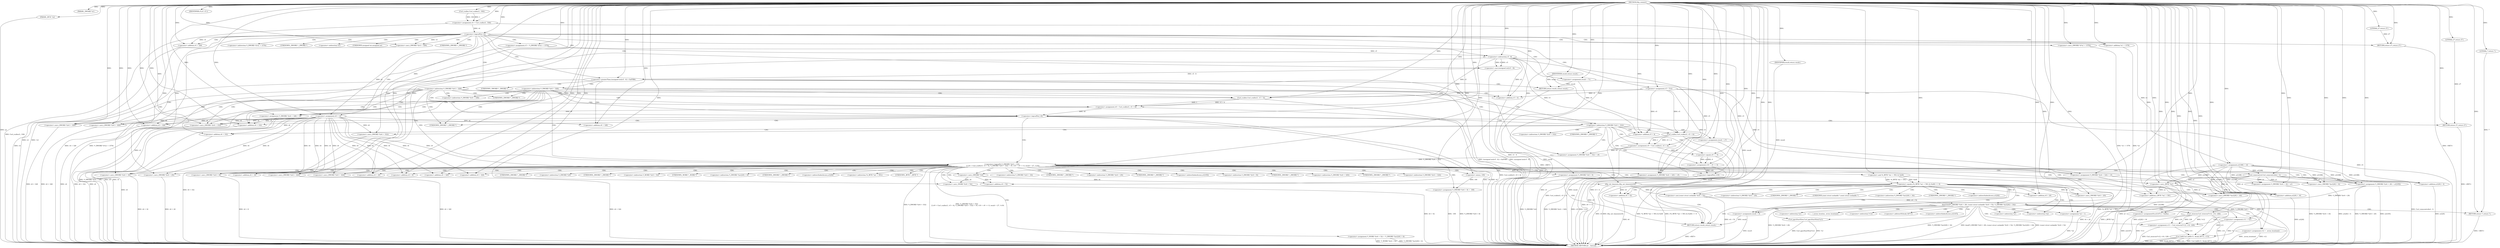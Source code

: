 digraph tftp_connect {  
"1000112" [label = "(METHOD,tftp_connect)" ]
"1000391" [label = "(METHOD_RETURN,int __fastcall)" ]
"1000113" [label = "(PARAM,_DWORD *a1)" ]
"1000114" [label = "(PARAM,_BYTE *a2)" ]
"1000127" [label = "(<operator>.assignment,v4 = Curl_ccalloc(1, 336))" ]
"1000129" [label = "(Curl_ccalloc,Curl_ccalloc(1, 336))" ]
"1000132" [label = "(<operator>.assignment,a1[188] = v4)" ]
"1000138" [label = "(<operator>.logicalNot,!v4)" ]
"1000140" [label = "(RETURN,return 27;,return 27;)" ]
"1000141" [label = "(LITERAL,27,return 27;)" ]
"1000142" [label = "(<operator>.assignment,v5 = *(_DWORD *)(*a1 + 1576))" ]
"1000145" [label = "(<operator>.cast,(_DWORD *)(*a1 + 1576))" ]
"1000147" [label = "(<operator>.addition,*a1 + 1576)" ]
"1000151" [label = "(<operator>.assignment,v6 = v4)" ]
"1000155" [label = "(IDENTIFIER,v5,if ( v5 ))" ]
"1000157" [label = "(<operator>.assignment,result = 71)" ]
"1000161" [label = "(<operator>.greaterThan,(unsigned int)(v5 - 8) > 0xFFB0)" ]
"1000162" [label = "(<operator>.cast,(unsigned int)(v5 - 8))" ]
"1000164" [label = "(<operator>.subtraction,v5 - 8)" ]
"1000168" [label = "(RETURN,return result;,return result;)" ]
"1000169" [label = "(IDENTIFIER,result,return result;)" ]
"1000172" [label = "(<operator>.cast,(_DWORD *)(v6 + 328))" ]
"1000174" [label = "(<operator>.addition,v6 + 328)" ]
"1000180" [label = "(<operator>.assignment,v5 = 512)" ]
"1000185" [label = "(<operator>.cast,(_DWORD *)(v4 + 328))" ]
"1000187" [label = "(<operator>.addition,v4 + 328)" ]
"1000191" [label = "(<operator>.assignment,v8 = Curl_ccalloc(1, v5 + 4))" ]
"1000193" [label = "(Curl_ccalloc,Curl_ccalloc(1, v5 + 4))" ]
"1000195" [label = "(<operator>.addition,v5 + 4)" ]
"1000198" [label = "(<operator>.assignment,*(_DWORD *)(v6 + 328) = v8)" ]
"1000200" [label = "(<operator>.cast,(_DWORD *)(v6 + 328))" ]
"1000202" [label = "(<operator>.addition,v6 + 328)" ]
"1000207" [label = "(<operator>.logicalNot,!v8)" ]
"1000209" [label = "(RETURN,return 27;,return 27;)" ]
"1000210" [label = "(LITERAL,27,return 27;)" ]
"1000213" [label = "(<operator>.logicalOr,*(_DWORD *)(v6 + 332)\n    || (v9 = Curl_ccalloc(1, v5 + 4), *(_DWORD *)(v6 + 332) = v9, v10 = v9 == 0, result = 27, !v10))" ]
"1000215" [label = "(<operator>.cast,(_DWORD *)(v6 + 332))" ]
"1000217" [label = "(<operator>.addition,v6 + 332)" ]
"1000221" [label = "(<operator>.assignment,v9 = Curl_ccalloc(1, v5 + 4))" ]
"1000223" [label = "(Curl_ccalloc,Curl_ccalloc(1, v5 + 4))" ]
"1000225" [label = "(<operator>.addition,v5 + 4)" ]
"1000229" [label = "(<operator>.assignment,*(_DWORD *)(v6 + 332) = v9)" ]
"1000231" [label = "(<operator>.cast,(_DWORD *)(v6 + 332))" ]
"1000233" [label = "(<operator>.addition,v6 + 332)" ]
"1000238" [label = "(<operator>.assignment,v10 = v9 == 0)" ]
"1000240" [label = "(<operator>.equals,v9 == 0)" ]
"1000244" [label = "(<operator>.assignment,result = 27)" ]
"1000247" [label = "(<operator>.logicalNot,!v10)" ]
"1000250" [label = "(Curl_conncontrol,Curl_conncontrol(a1, 1))" ]
"1000253" [label = "(<operator>.assignment,*(_DWORD *)(v6 + 16) = a1)" ]
"1000255" [label = "(<operator>.cast,(_DWORD *)(v6 + 16))" ]
"1000257" [label = "(<operator>.addition,v6 + 16)" ]
"1000261" [label = "(<operator>.assignment,*(_DWORD *)(v6 + 20) = a1[105])" ]
"1000263" [label = "(<operator>.cast,(_DWORD *)(v6 + 20))" ]
"1000265" [label = "(<operator>.addition,v6 + 20)" ]
"1000271" [label = "(<operator>.assignment,*(_DWORD *)(v6 + 8) = -100)" ]
"1000273" [label = "(<operator>.cast,(_DWORD *)(v6 + 8))" ]
"1000275" [label = "(<operator>.addition,v6 + 8)" ]
"1000278" [label = "(<operator>.minus,-100)" ]
"1000280" [label = "(<operator>.assignment,*(_DWORD *)(v6 + 320) = v5)" ]
"1000282" [label = "(<operator>.cast,(_DWORD *)(v6 + 320))" ]
"1000284" [label = "(<operator>.addition,v6 + 320)" ]
"1000288" [label = "(<operator>.assignment,*(_DWORD *)(v6 + 324) = v5)" ]
"1000290" [label = "(<operator>.cast,(_DWORD *)(v6 + 324))" ]
"1000292" [label = "(<operator>.addition,v6 + 324)" ]
"1000296" [label = "(<operator>.assignment,*(_DWORD *)v6 = 0)" ]
"1000298" [label = "(<operator>.cast,(_DWORD *)v6)" ]
"1000302" [label = "(<operator>.assignment,*(_WORD *)(v6 + 52) = *(_DWORD *)(a1[20] + 4))" ]
"1000304" [label = "(<operator>.cast,(_WORD *)(v6 + 52))" ]
"1000306" [label = "(<operator>.addition,v6 + 52)" ]
"1000310" [label = "(<operator>.cast,(_DWORD *)(a1[20] + 4))" ]
"1000312" [label = "(<operator>.addition,a1[20] + 4)" ]
"1000317" [label = "(tftp_set_timeouts,tftp_set_timeouts(v6))" ]
"1000320" [label = "(<operator>.equals,(*((_BYTE *)a1 + 591) & 0x40) == 0)" ]
"1000321" [label = "(<operator>.and,*((_BYTE *)a1 + 591) & 0x40)" ]
"1000323" [label = "(<operator>.addition,(_BYTE *)a1 + 591)" ]
"1000324" [label = "(<operator>.cast,(_BYTE *)a1)" ]
"1000332" [label = "(bind,bind(*(_DWORD *)(v6 + 20), (const struct sockaddr *)(v6 + 52), *(_DWORD *)(a1[20] + 16)))" ]
"1000334" [label = "(<operator>.cast,(_DWORD *)(v6 + 20))" ]
"1000336" [label = "(<operator>.addition,v6 + 20)" ]
"1000339" [label = "(<operator>.cast,(const struct sockaddr *)(v6 + 52))" ]
"1000341" [label = "(<operator>.addition,v6 + 52)" ]
"1000345" [label = "(<operator>.cast,(_DWORD *)(a1[20] + 16))" ]
"1000347" [label = "(<operator>.addition,a1[20] + 16)" ]
"1000353" [label = "(<operator>.assignment,v11 = *a1)" ]
"1000357" [label = "(<operator>.assignment,v12 = _errno_location())" ]
"1000360" [label = "(<operator>.assignment,v13 = Curl_strerror(*v12, v14, 128))" ]
"1000362" [label = "(Curl_strerror,Curl_strerror(*v12, v14, 128))" ]
"1000367" [label = "(Curl_failf,Curl_failf(v11, &unk_64711, v13))" ]
"1000372" [label = "(RETURN,return 7;,return 7;)" ]
"1000373" [label = "(LITERAL,7,return 7;)" ]
"1000374" [label = "(<operators>.assignmentOr,a1[147] |= 0x40u)" ]
"1000379" [label = "(Curl_pgrsStartNow,Curl_pgrsStartNow(*a1))" ]
"1000382" [label = "(<operator>.assignment,*a2 = 1)" ]
"1000386" [label = "(<operator>.assignment,result = 0)" ]
"1000389" [label = "(RETURN,return result;,return result;)" ]
"1000390" [label = "(IDENTIFIER,result,return result;)" ]
"1000144" [label = "(<operator>.indirection,*(_DWORD *)(*a1 + 1576))" ]
"1000146" [label = "(UNKNOWN,_DWORD *,_DWORD *)" ]
"1000148" [label = "(<operator>.indirection,*a1)" ]
"1000163" [label = "(UNKNOWN,unsigned int,unsigned int)" ]
"1000171" [label = "(<operator>.indirection,*(_DWORD *)(v6 + 328))" ]
"1000173" [label = "(UNKNOWN,_DWORD *,_DWORD *)" ]
"1000184" [label = "(<operator>.indirection,*(_DWORD *)(v4 + 328))" ]
"1000186" [label = "(UNKNOWN,_DWORD *,_DWORD *)" ]
"1000199" [label = "(<operator>.indirection,*(_DWORD *)(v6 + 328))" ]
"1000201" [label = "(UNKNOWN,_DWORD *,_DWORD *)" ]
"1000214" [label = "(<operator>.indirection,*(_DWORD *)(v6 + 332))" ]
"1000216" [label = "(UNKNOWN,_DWORD *,_DWORD *)" ]
"1000230" [label = "(<operator>.indirection,*(_DWORD *)(v6 + 332))" ]
"1000232" [label = "(UNKNOWN,_DWORD *,_DWORD *)" ]
"1000254" [label = "(<operator>.indirection,*(_DWORD *)(v6 + 16))" ]
"1000256" [label = "(UNKNOWN,_DWORD *,_DWORD *)" ]
"1000262" [label = "(<operator>.indirection,*(_DWORD *)(v6 + 20))" ]
"1000264" [label = "(UNKNOWN,_DWORD *,_DWORD *)" ]
"1000268" [label = "(<operator>.indirectIndexAccess,a1[105])" ]
"1000272" [label = "(<operator>.indirection,*(_DWORD *)(v6 + 8))" ]
"1000274" [label = "(UNKNOWN,_DWORD *,_DWORD *)" ]
"1000281" [label = "(<operator>.indirection,*(_DWORD *)(v6 + 320))" ]
"1000283" [label = "(UNKNOWN,_DWORD *,_DWORD *)" ]
"1000289" [label = "(<operator>.indirection,*(_DWORD *)(v6 + 324))" ]
"1000291" [label = "(UNKNOWN,_DWORD *,_DWORD *)" ]
"1000297" [label = "(<operator>.indirection,*(_DWORD *)v6)" ]
"1000299" [label = "(UNKNOWN,_DWORD *,_DWORD *)" ]
"1000303" [label = "(<operator>.indirection,*(_WORD *)(v6 + 52))" ]
"1000305" [label = "(UNKNOWN,_WORD *,_WORD *)" ]
"1000309" [label = "(<operator>.indirection,*(_DWORD *)(a1[20] + 4))" ]
"1000311" [label = "(UNKNOWN,_DWORD *,_DWORD *)" ]
"1000313" [label = "(<operator>.indirectIndexAccess,a1[20])" ]
"1000322" [label = "(<operator>.indirection,*((_BYTE *)a1 + 591))" ]
"1000325" [label = "(UNKNOWN,_BYTE *,_BYTE *)" ]
"1000333" [label = "(<operator>.indirection,*(_DWORD *)(v6 + 20))" ]
"1000335" [label = "(UNKNOWN,_DWORD *,_DWORD *)" ]
"1000340" [label = "(UNKNOWN,const struct sockaddr *,const struct sockaddr *)" ]
"1000344" [label = "(<operator>.indirection,*(_DWORD *)(a1[20] + 16))" ]
"1000346" [label = "(UNKNOWN,_DWORD *,_DWORD *)" ]
"1000348" [label = "(<operator>.indirectIndexAccess,a1[20])" ]
"1000355" [label = "(<operator>.indirection,*a1)" ]
"1000359" [label = "(_errno_location,_errno_location())" ]
"1000363" [label = "(<operator>.indirection,*v12)" ]
"1000369" [label = "(<operator>.addressOf,&unk_64711)" ]
"1000375" [label = "(<operator>.indirectIndexAccess,a1[147])" ]
"1000380" [label = "(<operator>.indirection,*a1)" ]
"1000383" [label = "(<operator>.indirection,*a2)" ]
  "1000209" -> "1000391"  [ label = "DDG: <RET>"] 
  "1000389" -> "1000391"  [ label = "DDG: <RET>"] 
  "1000140" -> "1000391"  [ label = "DDG: <RET>"] 
  "1000372" -> "1000391"  [ label = "DDG: <RET>"] 
  "1000168" -> "1000391"  [ label = "DDG: <RET>"] 
  "1000213" -> "1000391"  [ label = "DDG: *(_DWORD *)(v6 + 332)"] 
  "1000280" -> "1000391"  [ label = "DDG: *(_DWORD *)(v6 + 320)"] 
  "1000288" -> "1000391"  [ label = "DDG: *(_DWORD *)(v6 + 324)"] 
  "1000180" -> "1000391"  [ label = "DDG: v5"] 
  "1000162" -> "1000391"  [ label = "DDG: v5 - 8"] 
  "1000142" -> "1000391"  [ label = "DDG: *(_DWORD *)(*a1 + 1576)"] 
  "1000161" -> "1000391"  [ label = "DDG: (unsigned int)(v5 - 8) > 0xFFB0"] 
  "1000217" -> "1000391"  [ label = "DDG: v6"] 
  "1000341" -> "1000391"  [ label = "DDG: v6"] 
  "1000288" -> "1000391"  [ label = "DDG: v5"] 
  "1000347" -> "1000391"  [ label = "DDG: a1[20]"] 
  "1000321" -> "1000391"  [ label = "DDG: *((_BYTE *)a1 + 591)"] 
  "1000198" -> "1000391"  [ label = "DDG: *(_DWORD *)(v6 + 328)"] 
  "1000202" -> "1000391"  [ label = "DDG: v6"] 
  "1000138" -> "1000391"  [ label = "DDG: v4"] 
  "1000221" -> "1000391"  [ label = "DDG: Curl_ccalloc(1, v5 + 4)"] 
  "1000332" -> "1000391"  [ label = "DDG: *(_DWORD *)(a1[20] + 16)"] 
  "1000172" -> "1000391"  [ label = "DDG: v6 + 328"] 
  "1000320" -> "1000391"  [ label = "DDG: *((_BYTE *)a1 + 591) & 0x40"] 
  "1000231" -> "1000391"  [ label = "DDG: v6 + 332"] 
  "1000263" -> "1000391"  [ label = "DDG: v6 + 20"] 
  "1000213" -> "1000391"  [ label = "DDG: *(_DWORD *)(v6 + 332)\n    || (v9 = Curl_ccalloc(1, v5 + 4), *(_DWORD *)(v6 + 332) = v9, v10 = v9 == 0, result = 27, !v10)"] 
  "1000312" -> "1000391"  [ label = "DDG: a1[20]"] 
  "1000215" -> "1000391"  [ label = "DDG: v6 + 332"] 
  "1000367" -> "1000391"  [ label = "DDG: &unk_64711"] 
  "1000379" -> "1000391"  [ label = "DDG: *a1"] 
  "1000151" -> "1000391"  [ label = "DDG: v6"] 
  "1000233" -> "1000391"  [ label = "DDG: v6"] 
  "1000353" -> "1000391"  [ label = "DDG: *a1"] 
  "1000271" -> "1000391"  [ label = "DDG: *(_DWORD *)(v6 + 8)"] 
  "1000320" -> "1000391"  [ label = "DDG: (*((_BYTE *)a1 + 591) & 0x40) == 0"] 
  "1000151" -> "1000391"  [ label = "DDG: v4"] 
  "1000225" -> "1000391"  [ label = "DDG: v5"] 
  "1000240" -> "1000391"  [ label = "DDG: v9"] 
  "1000250" -> "1000391"  [ label = "DDG: Curl_conncontrol(a1, 1)"] 
  "1000261" -> "1000391"  [ label = "DDG: a1[105]"] 
  "1000386" -> "1000391"  [ label = "DDG: result"] 
  "1000132" -> "1000391"  [ label = "DDG: a1[188]"] 
  "1000367" -> "1000391"  [ label = "DDG: v11"] 
  "1000339" -> "1000391"  [ label = "DDG: v6 + 52"] 
  "1000362" -> "1000391"  [ label = "DDG: v14"] 
  "1000290" -> "1000391"  [ label = "DDG: v6 + 324"] 
  "1000147" -> "1000391"  [ label = "DDG: *a1"] 
  "1000145" -> "1000391"  [ label = "DDG: *a1 + 1576"] 
  "1000157" -> "1000391"  [ label = "DDG: result"] 
  "1000247" -> "1000391"  [ label = "DDG: !v10"] 
  "1000367" -> "1000391"  [ label = "DDG: Curl_failf(v11, &unk_64711, v13)"] 
  "1000138" -> "1000391"  [ label = "DDG: !v4"] 
  "1000207" -> "1000391"  [ label = "DDG: !v8"] 
  "1000357" -> "1000391"  [ label = "DDG: _errno_location()"] 
  "1000191" -> "1000391"  [ label = "DDG: Curl_ccalloc(1, v5 + 4)"] 
  "1000273" -> "1000391"  [ label = "DDG: v6 + 8"] 
  "1000379" -> "1000391"  [ label = "DDG: Curl_pgrsStartNow(*a1)"] 
  "1000247" -> "1000391"  [ label = "DDG: v10"] 
  "1000223" -> "1000391"  [ label = "DDG: v5 + 4"] 
  "1000302" -> "1000391"  [ label = "DDG: *(_WORD *)(v6 + 52)"] 
  "1000317" -> "1000391"  [ label = "DDG: tftp_set_timeouts(v6)"] 
  "1000332" -> "1000391"  [ label = "DDG: bind(*(_DWORD *)(v6 + 20), (const struct sockaddr *)(v6 + 52), *(_DWORD *)(a1[20] + 16))"] 
  "1000255" -> "1000391"  [ label = "DDG: v6 + 16"] 
  "1000187" -> "1000391"  [ label = "DDG: v4"] 
  "1000207" -> "1000391"  [ label = "DDG: v8"] 
  "1000304" -> "1000391"  [ label = "DDG: v6 + 52"] 
  "1000334" -> "1000391"  [ label = "DDG: v6 + 20"] 
  "1000185" -> "1000391"  [ label = "DDG: v4 + 328"] 
  "1000114" -> "1000391"  [ label = "DDG: a2"] 
  "1000195" -> "1000391"  [ label = "DDG: v5"] 
  "1000332" -> "1000391"  [ label = "DDG: (const struct sockaddr *)(v6 + 52)"] 
  "1000374" -> "1000391"  [ label = "DDG: a1[147]"] 
  "1000345" -> "1000391"  [ label = "DDG: a1[20] + 16"] 
  "1000271" -> "1000391"  [ label = "DDG: -100"] 
  "1000362" -> "1000391"  [ label = "DDG: *v12"] 
  "1000127" -> "1000391"  [ label = "DDG: Curl_ccalloc(1, 336)"] 
  "1000382" -> "1000391"  [ label = "DDG: *a2"] 
  "1000282" -> "1000391"  [ label = "DDG: v6 + 320"] 
  "1000253" -> "1000391"  [ label = "DDG: *(_DWORD *)(v6 + 16)"] 
  "1000302" -> "1000391"  [ label = "DDG: *(_DWORD *)(a1[20] + 4)"] 
  "1000193" -> "1000391"  [ label = "DDG: v5 + 4"] 
  "1000317" -> "1000391"  [ label = "DDG: v6"] 
  "1000261" -> "1000391"  [ label = "DDG: *(_DWORD *)(v6 + 20)"] 
  "1000324" -> "1000391"  [ label = "DDG: a1"] 
  "1000200" -> "1000391"  [ label = "DDG: v6 + 328"] 
  "1000296" -> "1000391"  [ label = "DDG: *(_DWORD *)v6"] 
  "1000238" -> "1000391"  [ label = "DDG: v9 == 0"] 
  "1000244" -> "1000391"  [ label = "DDG: result"] 
  "1000367" -> "1000391"  [ label = "DDG: v13"] 
  "1000323" -> "1000391"  [ label = "DDG: (_BYTE *)a1"] 
  "1000357" -> "1000391"  [ label = "DDG: v12"] 
  "1000310" -> "1000391"  [ label = "DDG: a1[20] + 4"] 
  "1000360" -> "1000391"  [ label = "DDG: Curl_strerror(*v12, v14, 128)"] 
  "1000164" -> "1000391"  [ label = "DDG: v5"] 
  "1000161" -> "1000391"  [ label = "DDG: (unsigned int)(v5 - 8)"] 
  "1000332" -> "1000391"  [ label = "DDG: *(_DWORD *)(v6 + 20)"] 
  "1000112" -> "1000113"  [ label = "DDG: "] 
  "1000112" -> "1000114"  [ label = "DDG: "] 
  "1000129" -> "1000127"  [ label = "DDG: 1"] 
  "1000129" -> "1000127"  [ label = "DDG: 336"] 
  "1000112" -> "1000127"  [ label = "DDG: "] 
  "1000112" -> "1000129"  [ label = "DDG: "] 
  "1000127" -> "1000132"  [ label = "DDG: v4"] 
  "1000112" -> "1000132"  [ label = "DDG: "] 
  "1000112" -> "1000138"  [ label = "DDG: "] 
  "1000127" -> "1000138"  [ label = "DDG: v4"] 
  "1000141" -> "1000140"  [ label = "DDG: 27"] 
  "1000112" -> "1000140"  [ label = "DDG: "] 
  "1000112" -> "1000141"  [ label = "DDG: "] 
  "1000112" -> "1000142"  [ label = "DDG: "] 
  "1000112" -> "1000145"  [ label = "DDG: "] 
  "1000112" -> "1000147"  [ label = "DDG: "] 
  "1000138" -> "1000151"  [ label = "DDG: v4"] 
  "1000112" -> "1000151"  [ label = "DDG: "] 
  "1000112" -> "1000155"  [ label = "DDG: "] 
  "1000112" -> "1000157"  [ label = "DDG: "] 
  "1000162" -> "1000161"  [ label = "DDG: v5 - 8"] 
  "1000164" -> "1000162"  [ label = "DDG: v5"] 
  "1000164" -> "1000162"  [ label = "DDG: 8"] 
  "1000142" -> "1000164"  [ label = "DDG: v5"] 
  "1000112" -> "1000164"  [ label = "DDG: "] 
  "1000112" -> "1000161"  [ label = "DDG: "] 
  "1000169" -> "1000168"  [ label = "DDG: result"] 
  "1000157" -> "1000168"  [ label = "DDG: result"] 
  "1000112" -> "1000169"  [ label = "DDG: "] 
  "1000151" -> "1000172"  [ label = "DDG: v6"] 
  "1000112" -> "1000172"  [ label = "DDG: "] 
  "1000151" -> "1000174"  [ label = "DDG: v6"] 
  "1000112" -> "1000174"  [ label = "DDG: "] 
  "1000112" -> "1000180"  [ label = "DDG: "] 
  "1000112" -> "1000185"  [ label = "DDG: "] 
  "1000138" -> "1000185"  [ label = "DDG: v4"] 
  "1000112" -> "1000187"  [ label = "DDG: "] 
  "1000138" -> "1000187"  [ label = "DDG: v4"] 
  "1000193" -> "1000191"  [ label = "DDG: 1"] 
  "1000193" -> "1000191"  [ label = "DDG: v5 + 4"] 
  "1000112" -> "1000191"  [ label = "DDG: "] 
  "1000112" -> "1000193"  [ label = "DDG: "] 
  "1000180" -> "1000193"  [ label = "DDG: v5"] 
  "1000164" -> "1000193"  [ label = "DDG: v5"] 
  "1000180" -> "1000195"  [ label = "DDG: v5"] 
  "1000164" -> "1000195"  [ label = "DDG: v5"] 
  "1000112" -> "1000195"  [ label = "DDG: "] 
  "1000191" -> "1000198"  [ label = "DDG: v8"] 
  "1000112" -> "1000198"  [ label = "DDG: "] 
  "1000151" -> "1000200"  [ label = "DDG: v6"] 
  "1000112" -> "1000200"  [ label = "DDG: "] 
  "1000151" -> "1000202"  [ label = "DDG: v6"] 
  "1000112" -> "1000202"  [ label = "DDG: "] 
  "1000112" -> "1000207"  [ label = "DDG: "] 
  "1000191" -> "1000207"  [ label = "DDG: v8"] 
  "1000210" -> "1000209"  [ label = "DDG: 27"] 
  "1000112" -> "1000209"  [ label = "DDG: "] 
  "1000112" -> "1000210"  [ label = "DDG: "] 
  "1000229" -> "1000213"  [ label = "DDG: *(_DWORD *)(v6 + 332)"] 
  "1000151" -> "1000215"  [ label = "DDG: v6"] 
  "1000112" -> "1000215"  [ label = "DDG: "] 
  "1000151" -> "1000217"  [ label = "DDG: v6"] 
  "1000112" -> "1000217"  [ label = "DDG: "] 
  "1000223" -> "1000221"  [ label = "DDG: 1"] 
  "1000223" -> "1000221"  [ label = "DDG: v5 + 4"] 
  "1000112" -> "1000221"  [ label = "DDG: "] 
  "1000112" -> "1000223"  [ label = "DDG: "] 
  "1000180" -> "1000223"  [ label = "DDG: v5"] 
  "1000164" -> "1000223"  [ label = "DDG: v5"] 
  "1000180" -> "1000225"  [ label = "DDG: v5"] 
  "1000164" -> "1000225"  [ label = "DDG: v5"] 
  "1000112" -> "1000225"  [ label = "DDG: "] 
  "1000221" -> "1000229"  [ label = "DDG: v9"] 
  "1000112" -> "1000229"  [ label = "DDG: "] 
  "1000112" -> "1000231"  [ label = "DDG: "] 
  "1000151" -> "1000231"  [ label = "DDG: v6"] 
  "1000112" -> "1000233"  [ label = "DDG: "] 
  "1000151" -> "1000233"  [ label = "DDG: v6"] 
  "1000240" -> "1000238"  [ label = "DDG: v9"] 
  "1000240" -> "1000238"  [ label = "DDG: 0"] 
  "1000112" -> "1000238"  [ label = "DDG: "] 
  "1000112" -> "1000240"  [ label = "DDG: "] 
  "1000221" -> "1000240"  [ label = "DDG: v9"] 
  "1000112" -> "1000244"  [ label = "DDG: "] 
  "1000238" -> "1000247"  [ label = "DDG: v10"] 
  "1000112" -> "1000247"  [ label = "DDG: "] 
  "1000132" -> "1000250"  [ label = "DDG: a1[188]"] 
  "1000112" -> "1000250"  [ label = "DDG: "] 
  "1000132" -> "1000253"  [ label = "DDG: a1[188]"] 
  "1000250" -> "1000253"  [ label = "DDG: a1"] 
  "1000112" -> "1000253"  [ label = "DDG: "] 
  "1000112" -> "1000255"  [ label = "DDG: "] 
  "1000151" -> "1000255"  [ label = "DDG: v6"] 
  "1000112" -> "1000257"  [ label = "DDG: "] 
  "1000151" -> "1000257"  [ label = "DDG: v6"] 
  "1000132" -> "1000261"  [ label = "DDG: a1[188]"] 
  "1000250" -> "1000261"  [ label = "DDG: a1"] 
  "1000112" -> "1000261"  [ label = "DDG: "] 
  "1000112" -> "1000263"  [ label = "DDG: "] 
  "1000151" -> "1000263"  [ label = "DDG: v6"] 
  "1000112" -> "1000265"  [ label = "DDG: "] 
  "1000151" -> "1000265"  [ label = "DDG: v6"] 
  "1000278" -> "1000271"  [ label = "DDG: 100"] 
  "1000112" -> "1000273"  [ label = "DDG: "] 
  "1000151" -> "1000273"  [ label = "DDG: v6"] 
  "1000112" -> "1000275"  [ label = "DDG: "] 
  "1000151" -> "1000275"  [ label = "DDG: v6"] 
  "1000112" -> "1000278"  [ label = "DDG: "] 
  "1000180" -> "1000280"  [ label = "DDG: v5"] 
  "1000164" -> "1000280"  [ label = "DDG: v5"] 
  "1000112" -> "1000280"  [ label = "DDG: "] 
  "1000112" -> "1000282"  [ label = "DDG: "] 
  "1000151" -> "1000282"  [ label = "DDG: v6"] 
  "1000112" -> "1000284"  [ label = "DDG: "] 
  "1000151" -> "1000284"  [ label = "DDG: v6"] 
  "1000112" -> "1000288"  [ label = "DDG: "] 
  "1000180" -> "1000288"  [ label = "DDG: v5"] 
  "1000164" -> "1000288"  [ label = "DDG: v5"] 
  "1000112" -> "1000290"  [ label = "DDG: "] 
  "1000151" -> "1000290"  [ label = "DDG: v6"] 
  "1000112" -> "1000292"  [ label = "DDG: "] 
  "1000151" -> "1000292"  [ label = "DDG: v6"] 
  "1000112" -> "1000296"  [ label = "DDG: "] 
  "1000112" -> "1000298"  [ label = "DDG: "] 
  "1000151" -> "1000298"  [ label = "DDG: v6"] 
  "1000298" -> "1000304"  [ label = "DDG: v6"] 
  "1000112" -> "1000304"  [ label = "DDG: "] 
  "1000298" -> "1000306"  [ label = "DDG: v6"] 
  "1000112" -> "1000306"  [ label = "DDG: "] 
  "1000132" -> "1000310"  [ label = "DDG: a1[188]"] 
  "1000250" -> "1000310"  [ label = "DDG: a1"] 
  "1000112" -> "1000310"  [ label = "DDG: "] 
  "1000132" -> "1000312"  [ label = "DDG: a1[188]"] 
  "1000250" -> "1000312"  [ label = "DDG: a1"] 
  "1000112" -> "1000312"  [ label = "DDG: "] 
  "1000112" -> "1000317"  [ label = "DDG: "] 
  "1000298" -> "1000317"  [ label = "DDG: v6"] 
  "1000321" -> "1000320"  [ label = "DDG: *((_BYTE *)a1 + 591)"] 
  "1000321" -> "1000320"  [ label = "DDG: 0x40"] 
  "1000324" -> "1000323"  [ label = "DDG: a1"] 
  "1000132" -> "1000324"  [ label = "DDG: a1[188]"] 
  "1000112" -> "1000324"  [ label = "DDG: "] 
  "1000250" -> "1000324"  [ label = "DDG: a1"] 
  "1000112" -> "1000323"  [ label = "DDG: "] 
  "1000112" -> "1000321"  [ label = "DDG: "] 
  "1000112" -> "1000320"  [ label = "DDG: "] 
  "1000261" -> "1000332"  [ label = "DDG: *(_DWORD *)(v6 + 20)"] 
  "1000317" -> "1000334"  [ label = "DDG: v6"] 
  "1000112" -> "1000334"  [ label = "DDG: "] 
  "1000317" -> "1000336"  [ label = "DDG: v6"] 
  "1000112" -> "1000336"  [ label = "DDG: "] 
  "1000339" -> "1000332"  [ label = "DDG: v6 + 52"] 
  "1000112" -> "1000339"  [ label = "DDG: "] 
  "1000317" -> "1000339"  [ label = "DDG: v6"] 
  "1000112" -> "1000341"  [ label = "DDG: "] 
  "1000317" -> "1000341"  [ label = "DDG: v6"] 
  "1000324" -> "1000345"  [ label = "DDG: a1"] 
  "1000132" -> "1000345"  [ label = "DDG: a1[188]"] 
  "1000250" -> "1000345"  [ label = "DDG: a1"] 
  "1000112" -> "1000345"  [ label = "DDG: "] 
  "1000324" -> "1000347"  [ label = "DDG: a1"] 
  "1000132" -> "1000347"  [ label = "DDG: a1[188]"] 
  "1000250" -> "1000347"  [ label = "DDG: a1"] 
  "1000112" -> "1000347"  [ label = "DDG: "] 
  "1000112" -> "1000353"  [ label = "DDG: "] 
  "1000112" -> "1000357"  [ label = "DDG: "] 
  "1000362" -> "1000360"  [ label = "DDG: *v12"] 
  "1000362" -> "1000360"  [ label = "DDG: v14"] 
  "1000362" -> "1000360"  [ label = "DDG: 128"] 
  "1000112" -> "1000360"  [ label = "DDG: "] 
  "1000112" -> "1000362"  [ label = "DDG: "] 
  "1000353" -> "1000367"  [ label = "DDG: v11"] 
  "1000112" -> "1000367"  [ label = "DDG: "] 
  "1000360" -> "1000367"  [ label = "DDG: v13"] 
  "1000373" -> "1000372"  [ label = "DDG: 7"] 
  "1000112" -> "1000372"  [ label = "DDG: "] 
  "1000112" -> "1000373"  [ label = "DDG: "] 
  "1000112" -> "1000374"  [ label = "DDG: "] 
  "1000324" -> "1000374"  [ label = "DDG: a1"] 
  "1000112" -> "1000382"  [ label = "DDG: "] 
  "1000112" -> "1000386"  [ label = "DDG: "] 
  "1000390" -> "1000389"  [ label = "DDG: result"] 
  "1000386" -> "1000389"  [ label = "DDG: result"] 
  "1000157" -> "1000389"  [ label = "DDG: result"] 
  "1000244" -> "1000389"  [ label = "DDG: result"] 
  "1000112" -> "1000390"  [ label = "DDG: "] 
  "1000138" -> "1000144"  [ label = "CDG: "] 
  "1000138" -> "1000142"  [ label = "CDG: "] 
  "1000138" -> "1000140"  [ label = "CDG: "] 
  "1000138" -> "1000151"  [ label = "CDG: "] 
  "1000138" -> "1000148"  [ label = "CDG: "] 
  "1000138" -> "1000147"  [ label = "CDG: "] 
  "1000138" -> "1000146"  [ label = "CDG: "] 
  "1000138" -> "1000145"  [ label = "CDG: "] 
  "1000138" -> "1000157"  [ label = "CDG: "] 
  "1000138" -> "1000164"  [ label = "CDG: "] 
  "1000138" -> "1000163"  [ label = "CDG: "] 
  "1000138" -> "1000162"  [ label = "CDG: "] 
  "1000138" -> "1000161"  [ label = "CDG: "] 
  "1000138" -> "1000187"  [ label = "CDG: "] 
  "1000138" -> "1000186"  [ label = "CDG: "] 
  "1000138" -> "1000185"  [ label = "CDG: "] 
  "1000138" -> "1000184"  [ label = "CDG: "] 
  "1000138" -> "1000180"  [ label = "CDG: "] 
  "1000161" -> "1000174"  [ label = "CDG: "] 
  "1000161" -> "1000173"  [ label = "CDG: "] 
  "1000161" -> "1000172"  [ label = "CDG: "] 
  "1000161" -> "1000171"  [ label = "CDG: "] 
  "1000161" -> "1000168"  [ label = "CDG: "] 
  "1000171" -> "1000191"  [ label = "CDG: "] 
  "1000171" -> "1000207"  [ label = "CDG: "] 
  "1000171" -> "1000202"  [ label = "CDG: "] 
  "1000171" -> "1000201"  [ label = "CDG: "] 
  "1000171" -> "1000200"  [ label = "CDG: "] 
  "1000171" -> "1000199"  [ label = "CDG: "] 
  "1000171" -> "1000198"  [ label = "CDG: "] 
  "1000171" -> "1000195"  [ label = "CDG: "] 
  "1000171" -> "1000193"  [ label = "CDG: "] 
  "1000171" -> "1000217"  [ label = "CDG: "] 
  "1000171" -> "1000216"  [ label = "CDG: "] 
  "1000171" -> "1000215"  [ label = "CDG: "] 
  "1000171" -> "1000214"  [ label = "CDG: "] 
  "1000171" -> "1000213"  [ label = "CDG: "] 
  "1000184" -> "1000191"  [ label = "CDG: "] 
  "1000184" -> "1000207"  [ label = "CDG: "] 
  "1000184" -> "1000202"  [ label = "CDG: "] 
  "1000184" -> "1000201"  [ label = "CDG: "] 
  "1000184" -> "1000200"  [ label = "CDG: "] 
  "1000184" -> "1000199"  [ label = "CDG: "] 
  "1000184" -> "1000198"  [ label = "CDG: "] 
  "1000184" -> "1000195"  [ label = "CDG: "] 
  "1000184" -> "1000193"  [ label = "CDG: "] 
  "1000184" -> "1000217"  [ label = "CDG: "] 
  "1000184" -> "1000216"  [ label = "CDG: "] 
  "1000184" -> "1000215"  [ label = "CDG: "] 
  "1000184" -> "1000214"  [ label = "CDG: "] 
  "1000184" -> "1000213"  [ label = "CDG: "] 
  "1000207" -> "1000217"  [ label = "CDG: "] 
  "1000207" -> "1000216"  [ label = "CDG: "] 
  "1000207" -> "1000215"  [ label = "CDG: "] 
  "1000207" -> "1000214"  [ label = "CDG: "] 
  "1000207" -> "1000213"  [ label = "CDG: "] 
  "1000207" -> "1000209"  [ label = "CDG: "] 
  "1000213" -> "1000256"  [ label = "CDG: "] 
  "1000213" -> "1000255"  [ label = "CDG: "] 
  "1000213" -> "1000254"  [ label = "CDG: "] 
  "1000213" -> "1000253"  [ label = "CDG: "] 
  "1000213" -> "1000250"  [ label = "CDG: "] 
  "1000213" -> "1000272"  [ label = "CDG: "] 
  "1000213" -> "1000271"  [ label = "CDG: "] 
  "1000213" -> "1000268"  [ label = "CDG: "] 
  "1000213" -> "1000265"  [ label = "CDG: "] 
  "1000213" -> "1000264"  [ label = "CDG: "] 
  "1000213" -> "1000263"  [ label = "CDG: "] 
  "1000213" -> "1000262"  [ label = "CDG: "] 
  "1000213" -> "1000261"  [ label = "CDG: "] 
  "1000213" -> "1000257"  [ label = "CDG: "] 
  "1000213" -> "1000288"  [ label = "CDG: "] 
  "1000213" -> "1000284"  [ label = "CDG: "] 
  "1000213" -> "1000283"  [ label = "CDG: "] 
  "1000213" -> "1000282"  [ label = "CDG: "] 
  "1000213" -> "1000281"  [ label = "CDG: "] 
  "1000213" -> "1000280"  [ label = "CDG: "] 
  "1000213" -> "1000278"  [ label = "CDG: "] 
  "1000213" -> "1000275"  [ label = "CDG: "] 
  "1000213" -> "1000274"  [ label = "CDG: "] 
  "1000213" -> "1000273"  [ label = "CDG: "] 
  "1000213" -> "1000304"  [ label = "CDG: "] 
  "1000213" -> "1000303"  [ label = "CDG: "] 
  "1000213" -> "1000302"  [ label = "CDG: "] 
  "1000213" -> "1000299"  [ label = "CDG: "] 
  "1000213" -> "1000298"  [ label = "CDG: "] 
  "1000213" -> "1000297"  [ label = "CDG: "] 
  "1000213" -> "1000296"  [ label = "CDG: "] 
  "1000213" -> "1000292"  [ label = "CDG: "] 
  "1000213" -> "1000291"  [ label = "CDG: "] 
  "1000213" -> "1000290"  [ label = "CDG: "] 
  "1000213" -> "1000289"  [ label = "CDG: "] 
  "1000213" -> "1000320"  [ label = "CDG: "] 
  "1000213" -> "1000317"  [ label = "CDG: "] 
  "1000213" -> "1000313"  [ label = "CDG: "] 
  "1000213" -> "1000312"  [ label = "CDG: "] 
  "1000213" -> "1000311"  [ label = "CDG: "] 
  "1000213" -> "1000310"  [ label = "CDG: "] 
  "1000213" -> "1000309"  [ label = "CDG: "] 
  "1000213" -> "1000306"  [ label = "CDG: "] 
  "1000213" -> "1000305"  [ label = "CDG: "] 
  "1000213" -> "1000325"  [ label = "CDG: "] 
  "1000213" -> "1000324"  [ label = "CDG: "] 
  "1000213" -> "1000323"  [ label = "CDG: "] 
  "1000213" -> "1000322"  [ label = "CDG: "] 
  "1000213" -> "1000321"  [ label = "CDG: "] 
  "1000213" -> "1000389"  [ label = "CDG: "] 
  "1000214" -> "1000223"  [ label = "CDG: "] 
  "1000214" -> "1000221"  [ label = "CDG: "] 
  "1000214" -> "1000240"  [ label = "CDG: "] 
  "1000214" -> "1000238"  [ label = "CDG: "] 
  "1000214" -> "1000233"  [ label = "CDG: "] 
  "1000214" -> "1000232"  [ label = "CDG: "] 
  "1000214" -> "1000231"  [ label = "CDG: "] 
  "1000214" -> "1000230"  [ label = "CDG: "] 
  "1000214" -> "1000229"  [ label = "CDG: "] 
  "1000214" -> "1000225"  [ label = "CDG: "] 
  "1000214" -> "1000247"  [ label = "CDG: "] 
  "1000214" -> "1000244"  [ label = "CDG: "] 
  "1000320" -> "1000336"  [ label = "CDG: "] 
  "1000320" -> "1000335"  [ label = "CDG: "] 
  "1000320" -> "1000334"  [ label = "CDG: "] 
  "1000320" -> "1000333"  [ label = "CDG: "] 
  "1000320" -> "1000332"  [ label = "CDG: "] 
  "1000320" -> "1000348"  [ label = "CDG: "] 
  "1000320" -> "1000347"  [ label = "CDG: "] 
  "1000320" -> "1000346"  [ label = "CDG: "] 
  "1000320" -> "1000345"  [ label = "CDG: "] 
  "1000320" -> "1000344"  [ label = "CDG: "] 
  "1000320" -> "1000341"  [ label = "CDG: "] 
  "1000320" -> "1000340"  [ label = "CDG: "] 
  "1000320" -> "1000339"  [ label = "CDG: "] 
  "1000320" -> "1000383"  [ label = "CDG: "] 
  "1000320" -> "1000382"  [ label = "CDG: "] 
  "1000320" -> "1000380"  [ label = "CDG: "] 
  "1000320" -> "1000379"  [ label = "CDG: "] 
  "1000320" -> "1000389"  [ label = "CDG: "] 
  "1000320" -> "1000386"  [ label = "CDG: "] 
  "1000332" -> "1000367"  [ label = "CDG: "] 
  "1000332" -> "1000363"  [ label = "CDG: "] 
  "1000332" -> "1000362"  [ label = "CDG: "] 
  "1000332" -> "1000360"  [ label = "CDG: "] 
  "1000332" -> "1000359"  [ label = "CDG: "] 
  "1000332" -> "1000357"  [ label = "CDG: "] 
  "1000332" -> "1000355"  [ label = "CDG: "] 
  "1000332" -> "1000353"  [ label = "CDG: "] 
  "1000332" -> "1000383"  [ label = "CDG: "] 
  "1000332" -> "1000382"  [ label = "CDG: "] 
  "1000332" -> "1000380"  [ label = "CDG: "] 
  "1000332" -> "1000379"  [ label = "CDG: "] 
  "1000332" -> "1000375"  [ label = "CDG: "] 
  "1000332" -> "1000374"  [ label = "CDG: "] 
  "1000332" -> "1000372"  [ label = "CDG: "] 
  "1000332" -> "1000369"  [ label = "CDG: "] 
  "1000332" -> "1000389"  [ label = "CDG: "] 
  "1000332" -> "1000386"  [ label = "CDG: "] 
}
